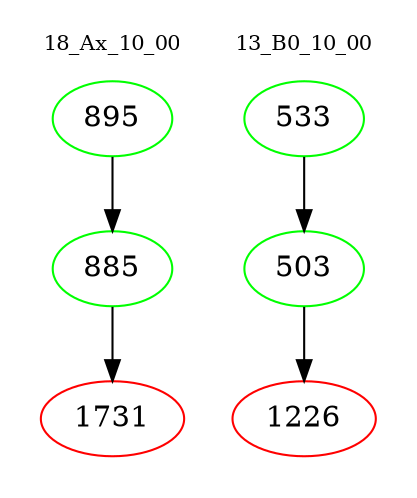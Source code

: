 digraph{
subgraph cluster_0 {
color = white
label = "18_Ax_10_00";
fontsize=10;
T0_895 [label="895", color="green"]
T0_895 -> T0_885 [color="black"]
T0_885 [label="885", color="green"]
T0_885 -> T0_1731 [color="black"]
T0_1731 [label="1731", color="red"]
}
subgraph cluster_1 {
color = white
label = "13_B0_10_00";
fontsize=10;
T1_533 [label="533", color="green"]
T1_533 -> T1_503 [color="black"]
T1_503 [label="503", color="green"]
T1_503 -> T1_1226 [color="black"]
T1_1226 [label="1226", color="red"]
}
}
